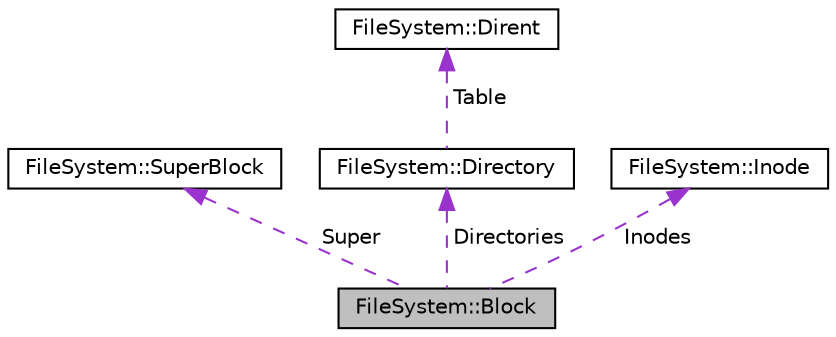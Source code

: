 digraph "FileSystem::Block"
{
 // LATEX_PDF_SIZE
  edge [fontname="Helvetica",fontsize="10",labelfontname="Helvetica",labelfontsize="10"];
  node [fontname="Helvetica",fontsize="10",shape=record];
  Node1 [label="FileSystem::Block",height=0.2,width=0.4,color="black", fillcolor="grey75", style="filled", fontcolor="black",tooltip=" "];
  Node2 -> Node1 [dir="back",color="darkorchid3",fontsize="10",style="dashed",label=" Super" ,fontname="Helvetica"];
  Node2 [label="FileSystem::SuperBlock",height=0.2,width=0.4,color="black", fillcolor="white", style="filled",URL="$structFileSystem_1_1SuperBlock.html",tooltip="Superblock structure. It is the first block in any disk. It's main function is to help validating the..."];
  Node3 -> Node1 [dir="back",color="darkorchid3",fontsize="10",style="dashed",label=" Directories" ,fontname="Helvetica"];
  Node3 [label="FileSystem::Directory",height=0.2,width=0.4,color="black", fillcolor="white", style="filled",URL="$structFileSystem_1_1Directory.html",tooltip="Directory Structure. Contains a table of directory entries for storing hierarchy. Also contains field..."];
  Node4 -> Node3 [dir="back",color="darkorchid3",fontsize="10",style="dashed",label=" Table" ,fontname="Helvetica"];
  Node4 [label="FileSystem::Dirent",height=0.2,width=0.4,color="black", fillcolor="white", style="filled",URL="$structFileSystem_1_1Dirent.html",tooltip="Directory Entry. Contains necessary fields to locate the file and directory Consumes 64 KB per object..."];
  Node5 -> Node1 [dir="back",color="darkorchid3",fontsize="10",style="dashed",label=" Inodes" ,fontname="Helvetica"];
  Node5 [label="FileSystem::Inode",height=0.2,width=0.4,color="black", fillcolor="white", style="filled",URL="$structFileSystem_1_1Inode.html",tooltip=" "];
}
